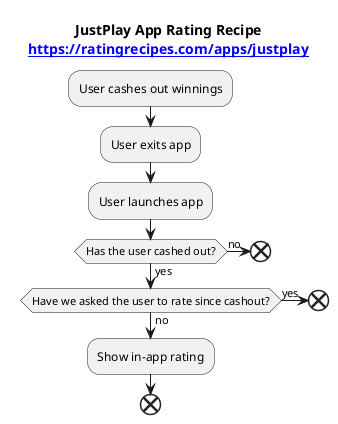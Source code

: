 @startuml

title JustPlay App Rating Recipe\n[[https://ratingrecipes.com/apps/justplay]]

:User cashes out winnings;
:User exits app;
:User launches app;
if (Has the user cashed out?) then (yes)
    if (Have we asked the user to rate since cashout?) then (yes)
        end
    else (no)
        :Show in-app rating;
        end
    endif
else (no)
    end
endif

@enduml
